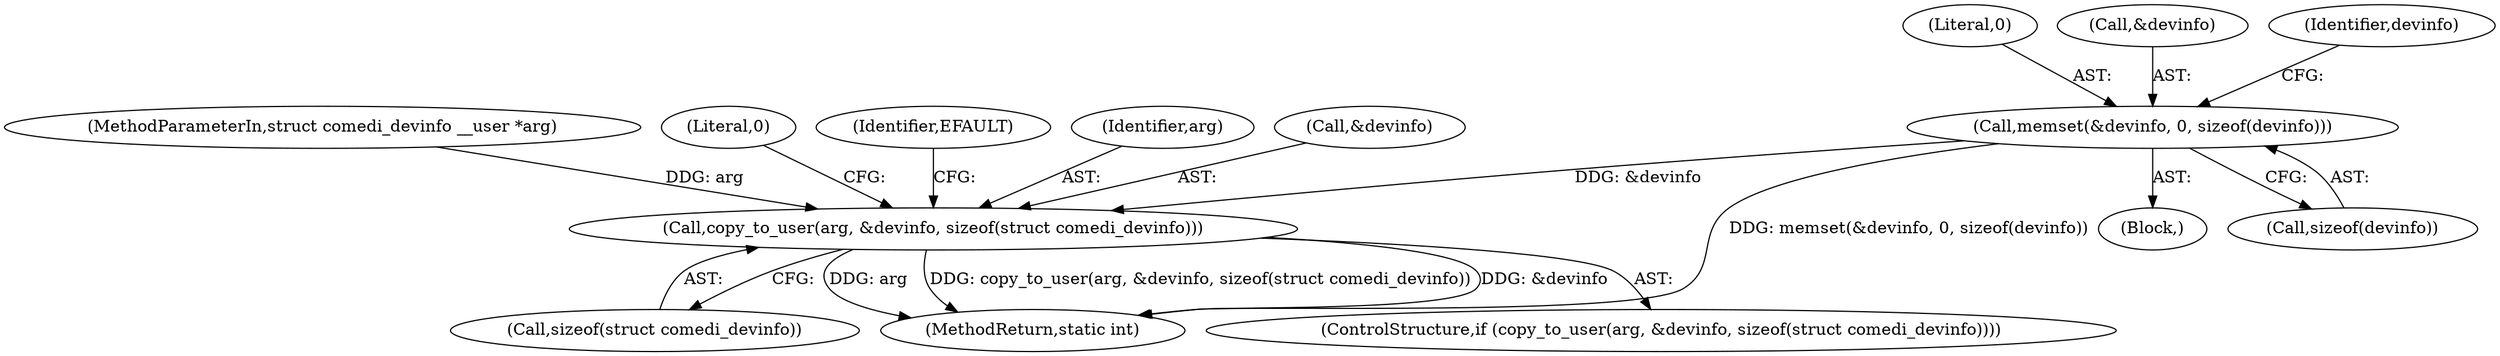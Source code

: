 digraph "0_linux_819cbb120eaec7e014e5abd029260db1ca8c5735@API" {
"1000131" [label="(Call,memset(&devinfo, 0, sizeof(devinfo)))"];
"1000204" [label="(Call,copy_to_user(arg, &devinfo, sizeof(struct comedi_devinfo)))"];
"1000204" [label="(Call,copy_to_user(arg, &devinfo, sizeof(struct comedi_devinfo)))"];
"1000131" [label="(Call,memset(&devinfo, 0, sizeof(devinfo)))"];
"1000205" [label="(Identifier,arg)"];
"1000134" [label="(Literal,0)"];
"1000206" [label="(Call,&devinfo)"];
"1000132" [label="(Call,&devinfo)"];
"1000103" [label="(MethodParameterIn,struct comedi_devinfo __user *arg)"];
"1000208" [label="(Call,sizeof(struct comedi_devinfo))"];
"1000139" [label="(Identifier,devinfo)"];
"1000215" [label="(MethodReturn,static int)"];
"1000203" [label="(ControlStructure,if (copy_to_user(arg, &devinfo, sizeof(struct comedi_devinfo))))"];
"1000214" [label="(Literal,0)"];
"1000105" [label="(Block,)"];
"1000135" [label="(Call,sizeof(devinfo))"];
"1000212" [label="(Identifier,EFAULT)"];
"1000131" -> "1000105"  [label="AST: "];
"1000131" -> "1000135"  [label="CFG: "];
"1000132" -> "1000131"  [label="AST: "];
"1000134" -> "1000131"  [label="AST: "];
"1000135" -> "1000131"  [label="AST: "];
"1000139" -> "1000131"  [label="CFG: "];
"1000131" -> "1000215"  [label="DDG: memset(&devinfo, 0, sizeof(devinfo))"];
"1000131" -> "1000204"  [label="DDG: &devinfo"];
"1000204" -> "1000203"  [label="AST: "];
"1000204" -> "1000208"  [label="CFG: "];
"1000205" -> "1000204"  [label="AST: "];
"1000206" -> "1000204"  [label="AST: "];
"1000208" -> "1000204"  [label="AST: "];
"1000212" -> "1000204"  [label="CFG: "];
"1000214" -> "1000204"  [label="CFG: "];
"1000204" -> "1000215"  [label="DDG: &devinfo"];
"1000204" -> "1000215"  [label="DDG: arg"];
"1000204" -> "1000215"  [label="DDG: copy_to_user(arg, &devinfo, sizeof(struct comedi_devinfo))"];
"1000103" -> "1000204"  [label="DDG: arg"];
}
